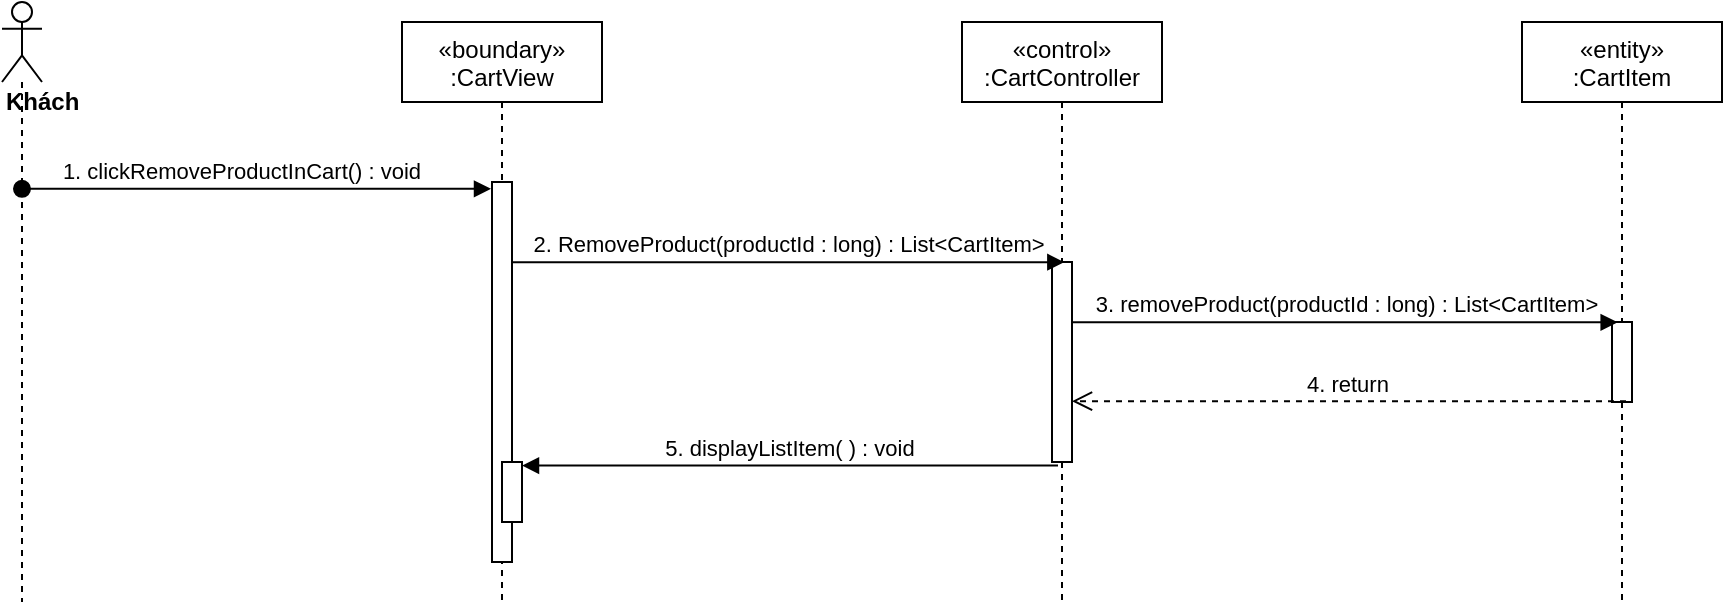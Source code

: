 <mxfile version="14.7.0" type="device"><diagram id="kgpKYQtTHZ0yAKxKKP6v" name="Page-1"><mxGraphModel dx="1108" dy="425" grid="1" gridSize="10" guides="1" tooltips="1" connect="1" arrows="1" fold="1" page="1" pageScale="1" pageWidth="850" pageHeight="1100" math="0" shadow="0"><root><mxCell id="0"/><mxCell id="1" parent="0"/><mxCell id="l3sdI9aTcusR2lSH9l4D-1" value="«boundary»&#10;:CartView" style="shape=umlLifeline;perimeter=lifelinePerimeter;container=1;collapsible=0;recursiveResize=0;rounded=0;shadow=0;strokeWidth=1;" vertex="1" parent="1"><mxGeometry x="360" y="80" width="100" height="290" as="geometry"/></mxCell><mxCell id="l3sdI9aTcusR2lSH9l4D-2" value="" style="points=[];perimeter=orthogonalPerimeter;rounded=0;shadow=0;strokeWidth=1;" vertex="1" parent="l3sdI9aTcusR2lSH9l4D-1"><mxGeometry x="45" y="80" width="10" height="190" as="geometry"/></mxCell><mxCell id="l3sdI9aTcusR2lSH9l4D-3" value="" style="html=1;points=[];perimeter=orthogonalPerimeter;" vertex="1" parent="l3sdI9aTcusR2lSH9l4D-1"><mxGeometry x="50" y="220" width="10" height="30" as="geometry"/></mxCell><mxCell id="l3sdI9aTcusR2lSH9l4D-4" value="«control»&#10;:CartController" style="shape=umlLifeline;perimeter=lifelinePerimeter;container=1;collapsible=0;recursiveResize=0;rounded=0;shadow=0;strokeWidth=1;" vertex="1" parent="1"><mxGeometry x="640" y="80" width="100" height="290" as="geometry"/></mxCell><mxCell id="l3sdI9aTcusR2lSH9l4D-5" value="" style="points=[];perimeter=orthogonalPerimeter;rounded=0;shadow=0;strokeWidth=1;" vertex="1" parent="l3sdI9aTcusR2lSH9l4D-4"><mxGeometry x="45" y="120" width="10" height="100" as="geometry"/></mxCell><mxCell id="l3sdI9aTcusR2lSH9l4D-6" value="&lt;div&gt;&lt;b&gt;Khách&lt;/b&gt;&lt;/div&gt;" style="shape=umlLifeline;participant=umlActor;perimeter=lifelinePerimeter;whiteSpace=wrap;html=1;container=1;collapsible=0;recursiveResize=0;verticalAlign=top;spacingTop=36;outlineConnect=0;align=left;" vertex="1" parent="1"><mxGeometry x="160" y="70" width="20" height="300" as="geometry"/></mxCell><mxCell id="l3sdI9aTcusR2lSH9l4D-7" value="1. clickRemoveProductInCart() : void" style="verticalAlign=bottom;startArrow=oval;endArrow=block;startSize=8;shadow=0;strokeWidth=1;entryX=-0.05;entryY=0.018;entryDx=0;entryDy=0;entryPerimeter=0;" edge="1" parent="1" source="l3sdI9aTcusR2lSH9l4D-6" target="l3sdI9aTcusR2lSH9l4D-2"><mxGeometry x="-0.06" relative="1" as="geometry"><mxPoint x="110" y="180" as="sourcePoint"/><mxPoint as="offset"/></mxGeometry></mxCell><mxCell id="l3sdI9aTcusR2lSH9l4D-8" value="«entity»&#10;:CartItem" style="shape=umlLifeline;perimeter=lifelinePerimeter;container=1;collapsible=0;recursiveResize=0;rounded=0;shadow=0;strokeWidth=1;" vertex="1" parent="1"><mxGeometry x="920" y="80" width="100" height="290" as="geometry"/></mxCell><mxCell id="l3sdI9aTcusR2lSH9l4D-9" value="" style="points=[];perimeter=orthogonalPerimeter;rounded=0;shadow=0;strokeWidth=1;" vertex="1" parent="l3sdI9aTcusR2lSH9l4D-8"><mxGeometry x="45" y="150" width="10" height="40" as="geometry"/></mxCell><mxCell id="l3sdI9aTcusR2lSH9l4D-10" value="2. RemoveProduct(productId : long) : List&amp;lt;CartItem&amp;gt;" style="html=1;verticalAlign=bottom;endArrow=block;entryX=0.617;entryY=0.001;entryDx=0;entryDy=0;entryPerimeter=0;" edge="1" parent="1" source="l3sdI9aTcusR2lSH9l4D-2" target="l3sdI9aTcusR2lSH9l4D-5"><mxGeometry width="80" relative="1" as="geometry"><mxPoint x="330" y="258" as="sourcePoint"/><mxPoint x="510" y="220" as="targetPoint"/></mxGeometry></mxCell><mxCell id="l3sdI9aTcusR2lSH9l4D-11" value="3. removeProduct(productId : long) : List&amp;lt;CartItem&amp;gt;" style="html=1;verticalAlign=bottom;endArrow=block;entryX=0.283;entryY=0.004;entryDx=0;entryDy=0;entryPerimeter=0;" edge="1" parent="1" source="l3sdI9aTcusR2lSH9l4D-5" target="l3sdI9aTcusR2lSH9l4D-9"><mxGeometry width="80" relative="1" as="geometry"><mxPoint x="680" y="220" as="sourcePoint"/><mxPoint x="770" y="290" as="targetPoint"/></mxGeometry></mxCell><mxCell id="l3sdI9aTcusR2lSH9l4D-12" value="4. return&amp;nbsp;" style="html=1;verticalAlign=bottom;endArrow=open;dashed=1;endSize=8;exitX=0.7;exitY=0.99;exitDx=0;exitDy=0;exitPerimeter=0;" edge="1" parent="1" source="l3sdI9aTcusR2lSH9l4D-9" target="l3sdI9aTcusR2lSH9l4D-5"><mxGeometry relative="1" as="geometry"><mxPoint x="880" y="380" as="sourcePoint"/><mxPoint x="660" y="380" as="targetPoint"/></mxGeometry></mxCell><mxCell id="l3sdI9aTcusR2lSH9l4D-13" value="5. displayListItem( ) : void" style="verticalAlign=bottom;endArrow=block;shadow=0;strokeWidth=1;exitX=0.3;exitY=1.018;exitDx=0;exitDy=0;exitPerimeter=0;" edge="1" parent="1" source="l3sdI9aTcusR2lSH9l4D-5" target="l3sdI9aTcusR2lSH9l4D-3"><mxGeometry relative="1" as="geometry"><mxPoint x="575" y="380" as="sourcePoint"/><mxPoint x="360" y="411" as="targetPoint"/></mxGeometry></mxCell></root></mxGraphModel></diagram></mxfile>